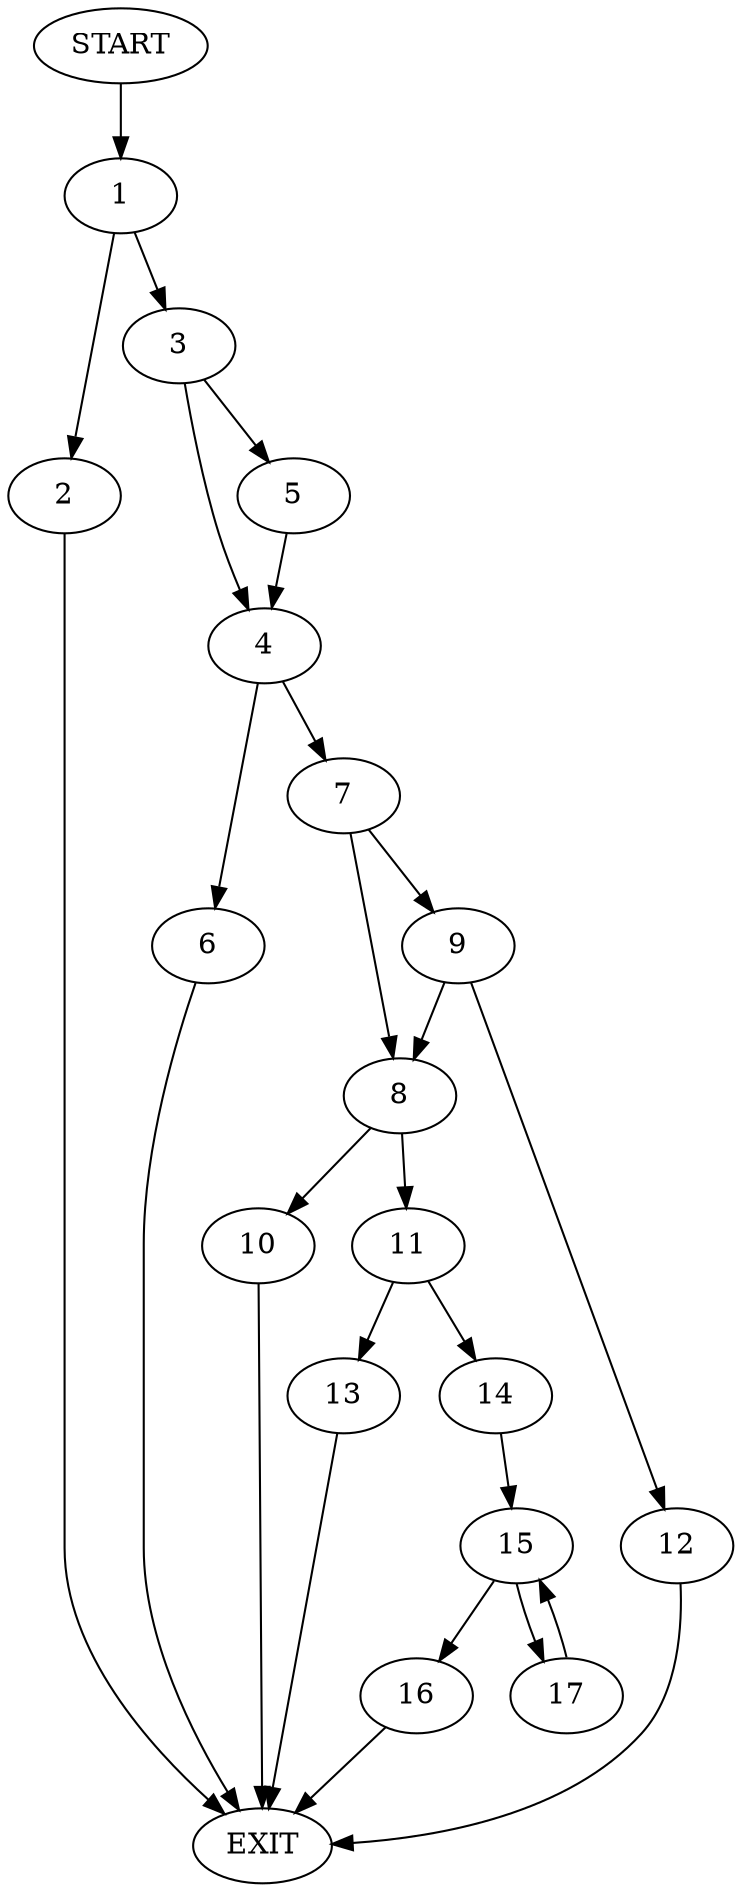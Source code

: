digraph {
0 [label="START"]
18 [label="EXIT"]
0 -> 1
1 -> 2
1 -> 3
3 -> 4
3 -> 5
2 -> 18
4 -> 6
4 -> 7
5 -> 4
6 -> 18
7 -> 8
7 -> 9
8 -> 10
8 -> 11
9 -> 8
9 -> 12
12 -> 18
10 -> 18
11 -> 13
11 -> 14
14 -> 15
13 -> 18
15 -> 16
15 -> 17
17 -> 15
16 -> 18
}
